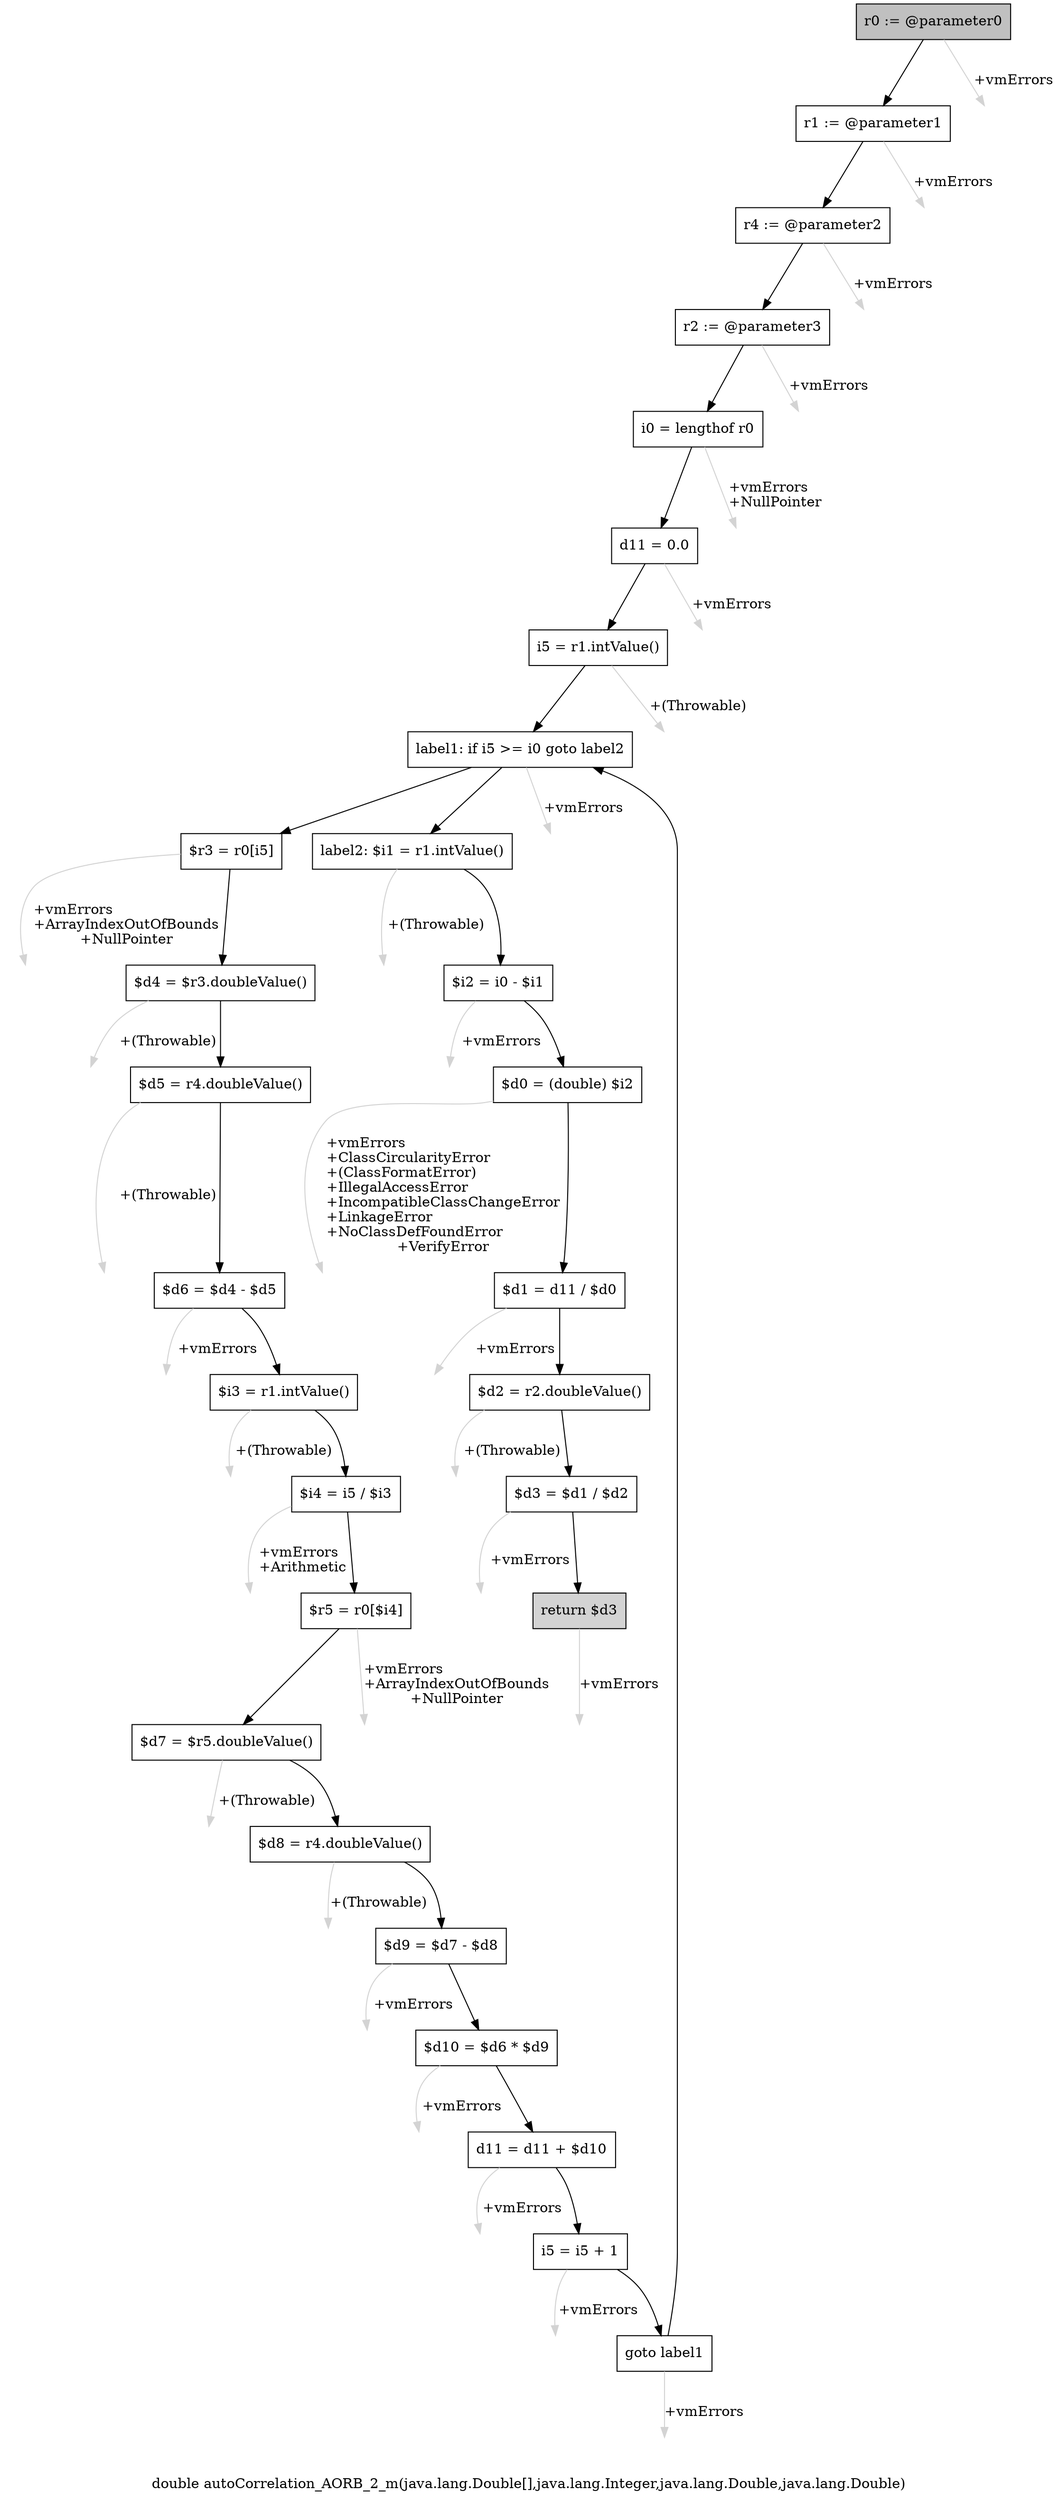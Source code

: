 digraph "double autoCorrelation_AORB_2_m(java.lang.Double[],java.lang.Integer,java.lang.Double,java.lang.Double)" {
    label="double autoCorrelation_AORB_2_m(java.lang.Double[],java.lang.Integer,java.lang.Double,java.lang.Double)";
    node [shape=box];
    "0" [style=filled,fillcolor=gray,label="r0 := @parameter0",];
    "1" [label="r1 := @parameter1",];
    "0"->"1" [color=black,];
    "29" [style=invis,label="Esc",];
    "0"->"29" [color=lightgray,label="\l+vmErrors",];
    "2" [label="r4 := @parameter2",];
    "1"->"2" [color=black,];
    "30" [style=invis,label="Esc",];
    "1"->"30" [color=lightgray,label="\l+vmErrors",];
    "3" [label="r2 := @parameter3",];
    "2"->"3" [color=black,];
    "31" [style=invis,label="Esc",];
    "2"->"31" [color=lightgray,label="\l+vmErrors",];
    "4" [label="i0 = lengthof r0",];
    "3"->"4" [color=black,];
    "32" [style=invis,label="Esc",];
    "3"->"32" [color=lightgray,label="\l+vmErrors",];
    "5" [label="d11 = 0.0",];
    "4"->"5" [color=black,];
    "33" [style=invis,label="Esc",];
    "4"->"33" [color=lightgray,label="\l+vmErrors\l+NullPointer",];
    "6" [label="i5 = r1.intValue()",];
    "5"->"6" [color=black,];
    "34" [style=invis,label="Esc",];
    "5"->"34" [color=lightgray,label="\l+vmErrors",];
    "7" [label="label1: if i5 >= i0 goto label2",];
    "6"->"7" [color=black,];
    "35" [style=invis,label="Esc",];
    "6"->"35" [color=lightgray,label="\l+(Throwable)",];
    "8" [label="$r3 = r0[i5]",];
    "7"->"8" [color=black,];
    "22" [label="label2: $i1 = r1.intValue()",];
    "7"->"22" [color=black,];
    "36" [style=invis,label="Esc",];
    "7"->"36" [color=lightgray,label="\l+vmErrors",];
    "9" [label="$d4 = $r3.doubleValue()",];
    "8"->"9" [color=black,];
    "37" [style=invis,label="Esc",];
    "8"->"37" [color=lightgray,label="\l+vmErrors\l+ArrayIndexOutOfBounds\l+NullPointer",];
    "10" [label="$d5 = r4.doubleValue()",];
    "9"->"10" [color=black,];
    "38" [style=invis,label="Esc",];
    "9"->"38" [color=lightgray,label="\l+(Throwable)",];
    "11" [label="$d6 = $d4 - $d5",];
    "10"->"11" [color=black,];
    "39" [style=invis,label="Esc",];
    "10"->"39" [color=lightgray,label="\l+(Throwable)",];
    "12" [label="$i3 = r1.intValue()",];
    "11"->"12" [color=black,];
    "40" [style=invis,label="Esc",];
    "11"->"40" [color=lightgray,label="\l+vmErrors",];
    "13" [label="$i4 = i5 / $i3",];
    "12"->"13" [color=black,];
    "41" [style=invis,label="Esc",];
    "12"->"41" [color=lightgray,label="\l+(Throwable)",];
    "14" [label="$r5 = r0[$i4]",];
    "13"->"14" [color=black,];
    "42" [style=invis,label="Esc",];
    "13"->"42" [color=lightgray,label="\l+vmErrors\l+Arithmetic",];
    "15" [label="$d7 = $r5.doubleValue()",];
    "14"->"15" [color=black,];
    "43" [style=invis,label="Esc",];
    "14"->"43" [color=lightgray,label="\l+vmErrors\l+ArrayIndexOutOfBounds\l+NullPointer",];
    "16" [label="$d8 = r4.doubleValue()",];
    "15"->"16" [color=black,];
    "44" [style=invis,label="Esc",];
    "15"->"44" [color=lightgray,label="\l+(Throwable)",];
    "17" [label="$d9 = $d7 - $d8",];
    "16"->"17" [color=black,];
    "45" [style=invis,label="Esc",];
    "16"->"45" [color=lightgray,label="\l+(Throwable)",];
    "18" [label="$d10 = $d6 * $d9",];
    "17"->"18" [color=black,];
    "46" [style=invis,label="Esc",];
    "17"->"46" [color=lightgray,label="\l+vmErrors",];
    "19" [label="d11 = d11 + $d10",];
    "18"->"19" [color=black,];
    "47" [style=invis,label="Esc",];
    "18"->"47" [color=lightgray,label="\l+vmErrors",];
    "20" [label="i5 = i5 + 1",];
    "19"->"20" [color=black,];
    "48" [style=invis,label="Esc",];
    "19"->"48" [color=lightgray,label="\l+vmErrors",];
    "21" [label="goto label1",];
    "20"->"21" [color=black,];
    "49" [style=invis,label="Esc",];
    "20"->"49" [color=lightgray,label="\l+vmErrors",];
    "21"->"7" [color=black,];
    "50" [style=invis,label="Esc",];
    "21"->"50" [color=lightgray,label="\l+vmErrors",];
    "23" [label="$i2 = i0 - $i1",];
    "22"->"23" [color=black,];
    "51" [style=invis,label="Esc",];
    "22"->"51" [color=lightgray,label="\l+(Throwable)",];
    "24" [label="$d0 = (double) $i2",];
    "23"->"24" [color=black,];
    "52" [style=invis,label="Esc",];
    "23"->"52" [color=lightgray,label="\l+vmErrors",];
    "25" [label="$d1 = d11 / $d0",];
    "24"->"25" [color=black,];
    "53" [style=invis,label="Esc",];
    "24"->"53" [color=lightgray,label="\l+vmErrors\l+ClassCircularityError\l+(ClassFormatError)\l+IllegalAccessError\l+IncompatibleClassChangeError\l+LinkageError\l+NoClassDefFoundError\l+VerifyError",];
    "26" [label="$d2 = r2.doubleValue()",];
    "25"->"26" [color=black,];
    "54" [style=invis,label="Esc",];
    "25"->"54" [color=lightgray,label="\l+vmErrors",];
    "27" [label="$d3 = $d1 / $d2",];
    "26"->"27" [color=black,];
    "55" [style=invis,label="Esc",];
    "26"->"55" [color=lightgray,label="\l+(Throwable)",];
    "28" [style=filled,fillcolor=lightgray,label="return $d3",];
    "27"->"28" [color=black,];
    "56" [style=invis,label="Esc",];
    "27"->"56" [color=lightgray,label="\l+vmErrors",];
    "57" [style=invis,label="Esc",];
    "28"->"57" [color=lightgray,label="\l+vmErrors",];
}
